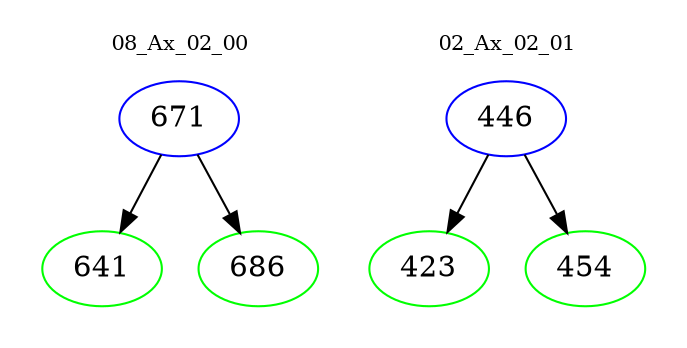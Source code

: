 digraph{
subgraph cluster_0 {
color = white
label = "08_Ax_02_00";
fontsize=10;
T0_671 [label="671", color="blue"]
T0_671 -> T0_641 [color="black"]
T0_641 [label="641", color="green"]
T0_671 -> T0_686 [color="black"]
T0_686 [label="686", color="green"]
}
subgraph cluster_1 {
color = white
label = "02_Ax_02_01";
fontsize=10;
T1_446 [label="446", color="blue"]
T1_446 -> T1_423 [color="black"]
T1_423 [label="423", color="green"]
T1_446 -> T1_454 [color="black"]
T1_454 [label="454", color="green"]
}
}
